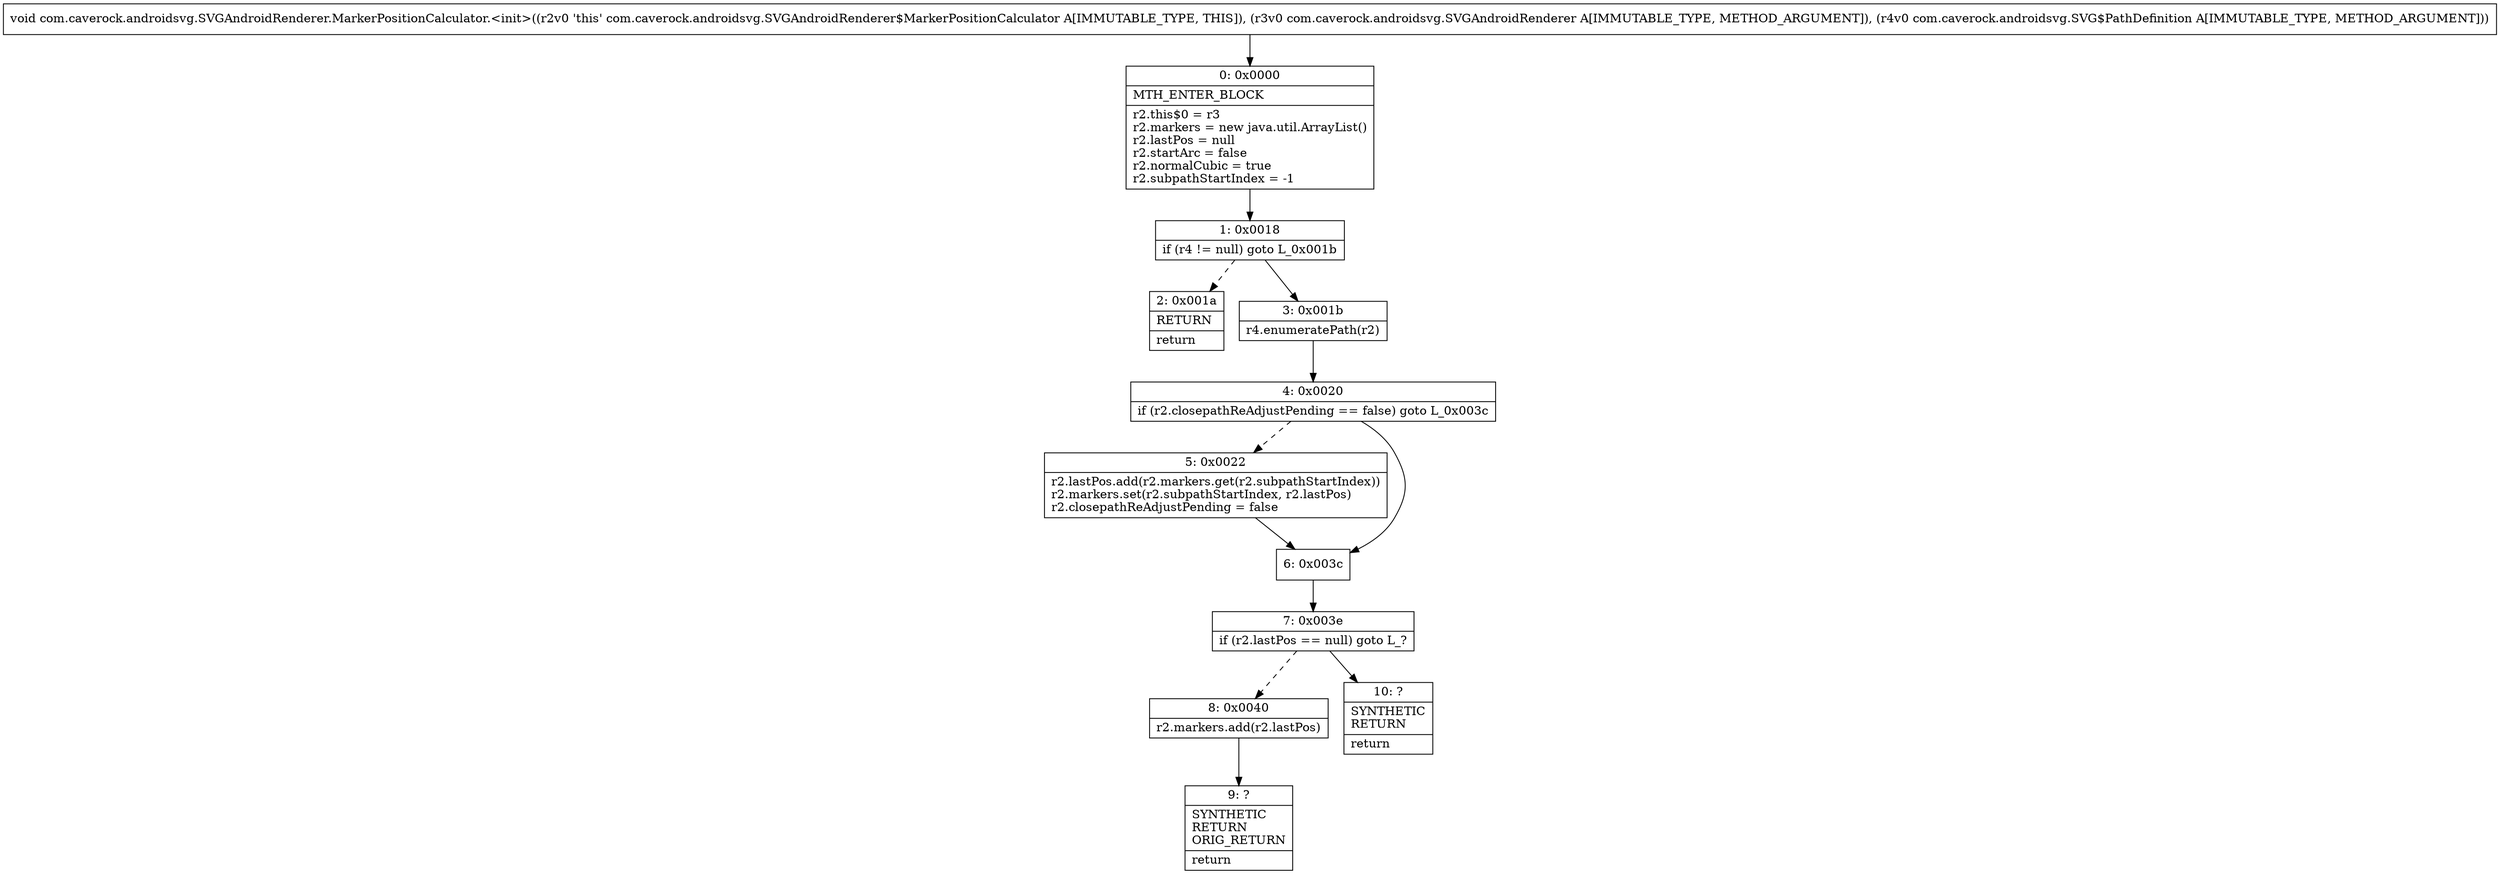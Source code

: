 digraph "CFG forcom.caverock.androidsvg.SVGAndroidRenderer.MarkerPositionCalculator.\<init\>(Lcom\/caverock\/androidsvg\/SVGAndroidRenderer;Lcom\/caverock\/androidsvg\/SVG$PathDefinition;)V" {
Node_0 [shape=record,label="{0\:\ 0x0000|MTH_ENTER_BLOCK\l|r2.this$0 = r3\lr2.markers = new java.util.ArrayList()\lr2.lastPos = null\lr2.startArc = false\lr2.normalCubic = true\lr2.subpathStartIndex = \-1\l}"];
Node_1 [shape=record,label="{1\:\ 0x0018|if (r4 != null) goto L_0x001b\l}"];
Node_2 [shape=record,label="{2\:\ 0x001a|RETURN\l|return\l}"];
Node_3 [shape=record,label="{3\:\ 0x001b|r4.enumeratePath(r2)\l}"];
Node_4 [shape=record,label="{4\:\ 0x0020|if (r2.closepathReAdjustPending == false) goto L_0x003c\l}"];
Node_5 [shape=record,label="{5\:\ 0x0022|r2.lastPos.add(r2.markers.get(r2.subpathStartIndex))\lr2.markers.set(r2.subpathStartIndex, r2.lastPos)\lr2.closepathReAdjustPending = false\l}"];
Node_6 [shape=record,label="{6\:\ 0x003c}"];
Node_7 [shape=record,label="{7\:\ 0x003e|if (r2.lastPos == null) goto L_?\l}"];
Node_8 [shape=record,label="{8\:\ 0x0040|r2.markers.add(r2.lastPos)\l}"];
Node_9 [shape=record,label="{9\:\ ?|SYNTHETIC\lRETURN\lORIG_RETURN\l|return\l}"];
Node_10 [shape=record,label="{10\:\ ?|SYNTHETIC\lRETURN\l|return\l}"];
MethodNode[shape=record,label="{void com.caverock.androidsvg.SVGAndroidRenderer.MarkerPositionCalculator.\<init\>((r2v0 'this' com.caverock.androidsvg.SVGAndroidRenderer$MarkerPositionCalculator A[IMMUTABLE_TYPE, THIS]), (r3v0 com.caverock.androidsvg.SVGAndroidRenderer A[IMMUTABLE_TYPE, METHOD_ARGUMENT]), (r4v0 com.caverock.androidsvg.SVG$PathDefinition A[IMMUTABLE_TYPE, METHOD_ARGUMENT])) }"];
MethodNode -> Node_0;
Node_0 -> Node_1;
Node_1 -> Node_2[style=dashed];
Node_1 -> Node_3;
Node_3 -> Node_4;
Node_4 -> Node_5[style=dashed];
Node_4 -> Node_6;
Node_5 -> Node_6;
Node_6 -> Node_7;
Node_7 -> Node_8[style=dashed];
Node_7 -> Node_10;
Node_8 -> Node_9;
}

